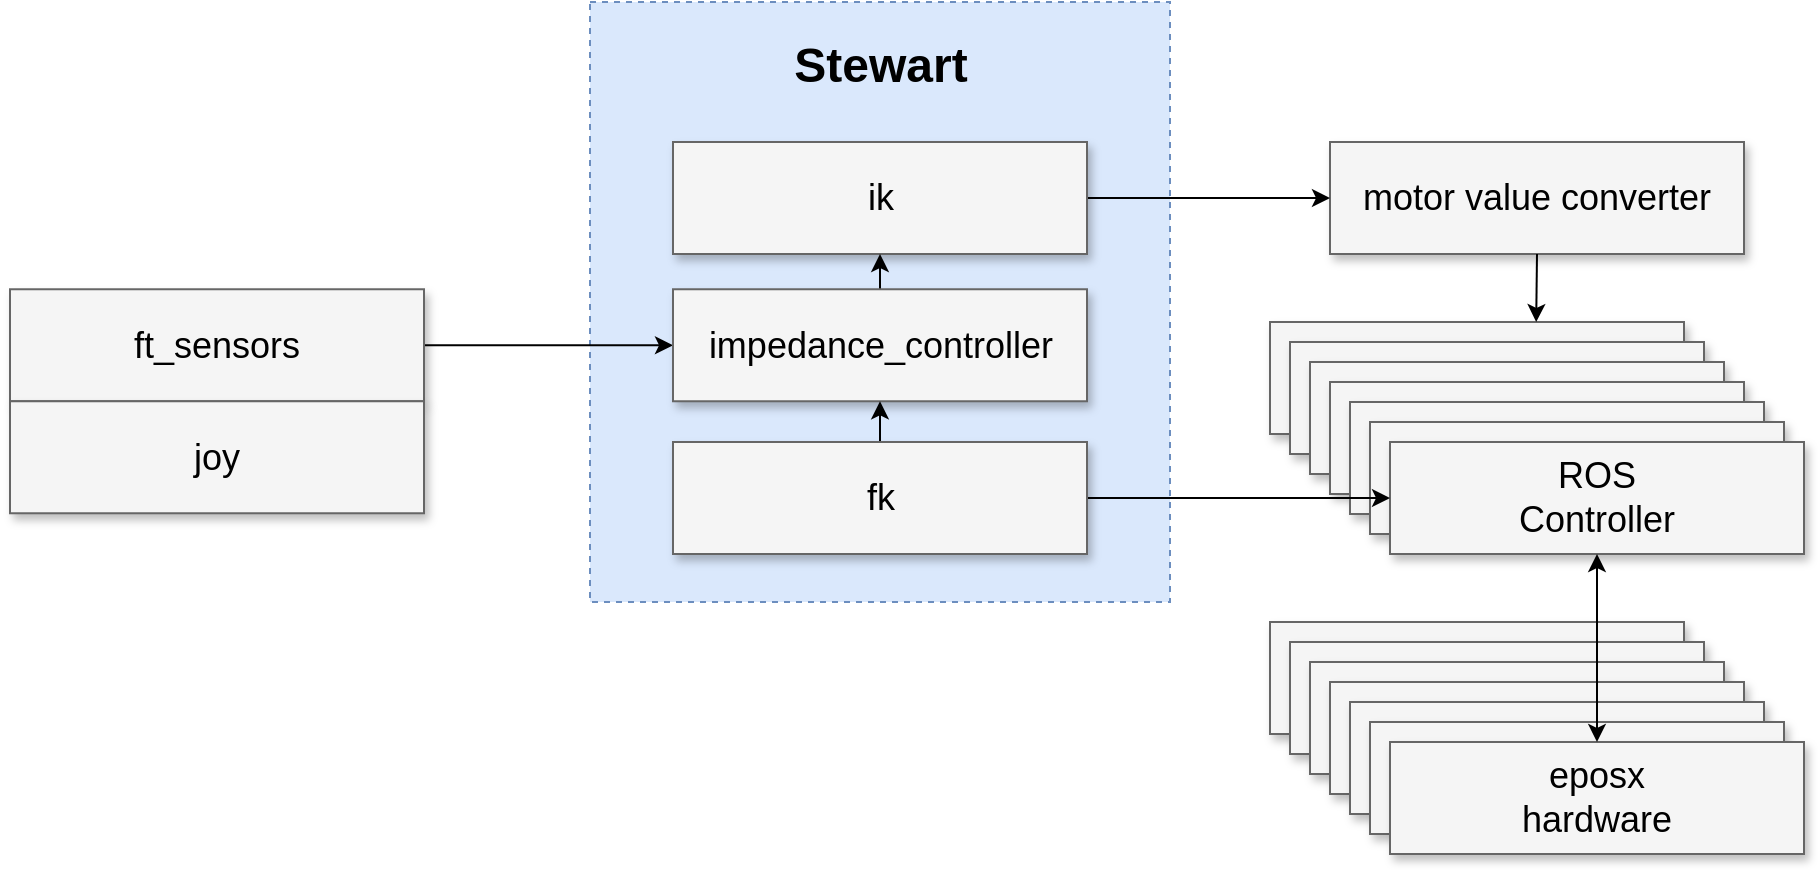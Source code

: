 <mxfile version="20.6.0" type="github">
  <diagram name="Page-1" id="90a13364-a465-7bf4-72fc-28e22215d7a0">
    <mxGraphModel dx="1422" dy="754" grid="1" gridSize="10" guides="1" tooltips="1" connect="1" arrows="1" fold="1" page="1" pageScale="1.5" pageWidth="1169" pageHeight="826" background="none" math="0" shadow="0">
      <root>
        <mxCell id="0" style=";html=1;" />
        <mxCell id="1" style=";html=1;" parent="0" />
        <mxCell id="RNQJXxysi92MJcqBM2zN-3" value="" style="rounded=0;whiteSpace=wrap;html=1;fillColor=#dae8fc;strokeColor=#6c8ebf;dashed=1;" vertex="1" parent="1">
          <mxGeometry x="450" y="410" width="290" height="300" as="geometry" />
        </mxCell>
        <mxCell id="3a17f1ce550125da-8" value="motor value converter" style="whiteSpace=wrap;html=1;shadow=1;fontSize=18;fillColor=#f5f5f5;strokeColor=#666666;" parent="1" vertex="1">
          <mxGeometry x="820" y="480" width="207" height="56" as="geometry" />
        </mxCell>
        <mxCell id="RNQJXxysi92MJcqBM2zN-16" value="" style="group" vertex="1" connectable="0" parent="1">
          <mxGeometry x="790" y="570" width="267" height="116" as="geometry" />
        </mxCell>
        <mxCell id="RNQJXxysi92MJcqBM2zN-8" value="ROS&lt;br&gt;Controller" style="whiteSpace=wrap;html=1;shadow=1;fontSize=18;fillColor=#f5f5f5;strokeColor=#666666;" vertex="1" parent="RNQJXxysi92MJcqBM2zN-16">
          <mxGeometry width="207" height="56" as="geometry" />
        </mxCell>
        <mxCell id="RNQJXxysi92MJcqBM2zN-10" value="ROS&lt;br&gt;Controller" style="whiteSpace=wrap;html=1;shadow=1;fontSize=18;fillColor=#f5f5f5;strokeColor=#666666;" vertex="1" parent="RNQJXxysi92MJcqBM2zN-16">
          <mxGeometry x="10" y="10" width="207" height="56" as="geometry" />
        </mxCell>
        <mxCell id="RNQJXxysi92MJcqBM2zN-11" value="ROS&lt;br&gt;Controller" style="whiteSpace=wrap;html=1;shadow=1;fontSize=18;fillColor=#f5f5f5;strokeColor=#666666;" vertex="1" parent="RNQJXxysi92MJcqBM2zN-16">
          <mxGeometry x="20" y="20" width="207" height="56" as="geometry" />
        </mxCell>
        <mxCell id="RNQJXxysi92MJcqBM2zN-12" value="ROS&lt;br&gt;Controller" style="whiteSpace=wrap;html=1;shadow=1;fontSize=18;fillColor=#f5f5f5;strokeColor=#666666;" vertex="1" parent="RNQJXxysi92MJcqBM2zN-16">
          <mxGeometry x="30" y="30" width="207" height="56" as="geometry" />
        </mxCell>
        <mxCell id="RNQJXxysi92MJcqBM2zN-13" value="ROS&lt;br&gt;Controller" style="whiteSpace=wrap;html=1;shadow=1;fontSize=18;fillColor=#f5f5f5;strokeColor=#666666;" vertex="1" parent="RNQJXxysi92MJcqBM2zN-16">
          <mxGeometry x="40" y="40" width="207" height="56" as="geometry" />
        </mxCell>
        <mxCell id="RNQJXxysi92MJcqBM2zN-14" value="ROS&lt;br&gt;Controller" style="whiteSpace=wrap;html=1;shadow=1;fontSize=18;fillColor=#f5f5f5;strokeColor=#666666;" vertex="1" parent="RNQJXxysi92MJcqBM2zN-16">
          <mxGeometry x="50" y="50" width="207" height="56" as="geometry" />
        </mxCell>
        <mxCell id="RNQJXxysi92MJcqBM2zN-15" value="ROS&lt;br&gt;Controller" style="whiteSpace=wrap;html=1;shadow=1;fontSize=18;fillColor=#f5f5f5;strokeColor=#666666;" vertex="1" parent="RNQJXxysi92MJcqBM2zN-16">
          <mxGeometry x="60" y="60" width="207" height="56" as="geometry" />
        </mxCell>
        <mxCell id="RNQJXxysi92MJcqBM2zN-25" style="edgeStyle=orthogonalEdgeStyle;rounded=0;orthogonalLoop=1;jettySize=auto;html=1;exitX=0.5;exitY=1;exitDx=0;exitDy=0;entryX=0.643;entryY=0;entryDx=0;entryDy=0;entryPerimeter=0;" edge="1" parent="1" source="3a17f1ce550125da-8" target="RNQJXxysi92MJcqBM2zN-8">
          <mxGeometry relative="1" as="geometry" />
        </mxCell>
        <mxCell id="RNQJXxysi92MJcqBM2zN-17" value="" style="group" vertex="1" connectable="0" parent="1">
          <mxGeometry x="790" y="720" width="267" height="116" as="geometry" />
        </mxCell>
        <mxCell id="RNQJXxysi92MJcqBM2zN-18" value="ROS&lt;br&gt;Controller" style="whiteSpace=wrap;html=1;shadow=1;fontSize=18;fillColor=#f5f5f5;strokeColor=#666666;" vertex="1" parent="RNQJXxysi92MJcqBM2zN-17">
          <mxGeometry width="207" height="56" as="geometry" />
        </mxCell>
        <mxCell id="RNQJXxysi92MJcqBM2zN-19" value="ROS&lt;br&gt;Controller" style="whiteSpace=wrap;html=1;shadow=1;fontSize=18;fillColor=#f5f5f5;strokeColor=#666666;" vertex="1" parent="RNQJXxysi92MJcqBM2zN-17">
          <mxGeometry x="10" y="10" width="207" height="56" as="geometry" />
        </mxCell>
        <mxCell id="RNQJXxysi92MJcqBM2zN-20" value="ROS&lt;br&gt;Controller" style="whiteSpace=wrap;html=1;shadow=1;fontSize=18;fillColor=#f5f5f5;strokeColor=#666666;" vertex="1" parent="RNQJXxysi92MJcqBM2zN-17">
          <mxGeometry x="20" y="20" width="207" height="56" as="geometry" />
        </mxCell>
        <mxCell id="RNQJXxysi92MJcqBM2zN-21" value="ROS&lt;br&gt;Controller" style="whiteSpace=wrap;html=1;shadow=1;fontSize=18;fillColor=#f5f5f5;strokeColor=#666666;" vertex="1" parent="RNQJXxysi92MJcqBM2zN-17">
          <mxGeometry x="30" y="30" width="207" height="56" as="geometry" />
        </mxCell>
        <mxCell id="RNQJXxysi92MJcqBM2zN-22" value="ROS&lt;br&gt;Controller" style="whiteSpace=wrap;html=1;shadow=1;fontSize=18;fillColor=#f5f5f5;strokeColor=#666666;" vertex="1" parent="RNQJXxysi92MJcqBM2zN-17">
          <mxGeometry x="40" y="40" width="207" height="56" as="geometry" />
        </mxCell>
        <mxCell id="RNQJXxysi92MJcqBM2zN-23" value="ROS&lt;br&gt;Controller" style="whiteSpace=wrap;html=1;shadow=1;fontSize=18;fillColor=#f5f5f5;strokeColor=#666666;" vertex="1" parent="RNQJXxysi92MJcqBM2zN-17">
          <mxGeometry x="50" y="50" width="207" height="56" as="geometry" />
        </mxCell>
        <mxCell id="RNQJXxysi92MJcqBM2zN-24" value="eposx&lt;br&gt;hardware" style="whiteSpace=wrap;html=1;shadow=1;fontSize=18;fillColor=#f5f5f5;strokeColor=#666666;" vertex="1" parent="RNQJXxysi92MJcqBM2zN-17">
          <mxGeometry x="60" y="60" width="207" height="56" as="geometry" />
        </mxCell>
        <mxCell id="RNQJXxysi92MJcqBM2zN-28" style="edgeStyle=orthogonalEdgeStyle;rounded=0;orthogonalLoop=1;jettySize=auto;html=1;exitX=0.5;exitY=1;exitDx=0;exitDy=0;entryX=0.5;entryY=0;entryDx=0;entryDy=0;startArrow=classic;startFill=1;" edge="1" parent="1" source="RNQJXxysi92MJcqBM2zN-15" target="RNQJXxysi92MJcqBM2zN-24">
          <mxGeometry relative="1" as="geometry" />
        </mxCell>
        <mxCell id="RNQJXxysi92MJcqBM2zN-58" style="edgeStyle=orthogonalEdgeStyle;rounded=0;orthogonalLoop=1;jettySize=auto;html=1;exitX=1;exitY=0.5;exitDx=0;exitDy=0;startArrow=none;startFill=0;endArrow=classic;endFill=1;" edge="1" parent="1" source="RNQJXxysi92MJcqBM2zN-41" target="RNQJXxysi92MJcqBM2zN-46">
          <mxGeometry relative="1" as="geometry" />
        </mxCell>
        <mxCell id="RNQJXxysi92MJcqBM2zN-41" value="ft_sensors" style="whiteSpace=wrap;html=1;shadow=1;fontSize=18;fillColor=#f5f5f5;strokeColor=#666666;" vertex="1" parent="1">
          <mxGeometry x="160" y="553.63" width="207" height="56" as="geometry" />
        </mxCell>
        <mxCell id="RNQJXxysi92MJcqBM2zN-4" value="&lt;h1&gt;Stewart&lt;/h1&gt;" style="text;html=1;strokeColor=none;fillColor=none;align=center;verticalAlign=middle;whiteSpace=wrap;rounded=0;dashed=1;" vertex="1" parent="1">
          <mxGeometry x="542.5" y="423.75" width="105" height="35.625" as="geometry" />
        </mxCell>
        <mxCell id="RNQJXxysi92MJcqBM2zN-52" style="edgeStyle=orthogonalEdgeStyle;rounded=0;orthogonalLoop=1;jettySize=auto;html=1;exitX=1;exitY=0.5;exitDx=0;exitDy=0;entryX=0;entryY=0.5;entryDx=0;entryDy=0;startArrow=none;startFill=0;endArrow=classic;endFill=1;" edge="1" parent="1" source="RNQJXxysi92MJcqBM2zN-45" target="3a17f1ce550125da-8">
          <mxGeometry relative="1" as="geometry" />
        </mxCell>
        <mxCell id="RNQJXxysi92MJcqBM2zN-45" value="ik" style="whiteSpace=wrap;html=1;shadow=1;fontSize=18;fillColor=#f5f5f5;strokeColor=#666666;" vertex="1" parent="1">
          <mxGeometry x="491.5" y="480" width="207" height="56" as="geometry" />
        </mxCell>
        <mxCell id="RNQJXxysi92MJcqBM2zN-60" style="edgeStyle=orthogonalEdgeStyle;rounded=0;orthogonalLoop=1;jettySize=auto;html=1;exitX=0.5;exitY=0;exitDx=0;exitDy=0;entryX=0.5;entryY=1;entryDx=0;entryDy=0;startArrow=none;startFill=0;endArrow=classic;endFill=1;" edge="1" parent="1" source="RNQJXxysi92MJcqBM2zN-46" target="RNQJXxysi92MJcqBM2zN-45">
          <mxGeometry relative="1" as="geometry" />
        </mxCell>
        <mxCell id="RNQJXxysi92MJcqBM2zN-46" value="impedance_controller" style="whiteSpace=wrap;html=1;shadow=1;fontSize=18;fillColor=#f5f5f5;strokeColor=#666666;" vertex="1" parent="1">
          <mxGeometry x="491.5" y="553.63" width="207" height="56" as="geometry" />
        </mxCell>
        <mxCell id="RNQJXxysi92MJcqBM2zN-59" style="edgeStyle=orthogonalEdgeStyle;rounded=0;orthogonalLoop=1;jettySize=auto;html=1;exitX=0.5;exitY=0;exitDx=0;exitDy=0;entryX=0.5;entryY=1;entryDx=0;entryDy=0;startArrow=none;startFill=0;endArrow=classic;endFill=1;" edge="1" parent="1" source="RNQJXxysi92MJcqBM2zN-47" target="RNQJXxysi92MJcqBM2zN-46">
          <mxGeometry relative="1" as="geometry" />
        </mxCell>
        <mxCell id="RNQJXxysi92MJcqBM2zN-61" style="edgeStyle=orthogonalEdgeStyle;rounded=0;orthogonalLoop=1;jettySize=auto;html=1;exitX=1;exitY=0.5;exitDx=0;exitDy=0;entryX=0;entryY=0.5;entryDx=0;entryDy=0;startArrow=none;startFill=0;endArrow=classic;endFill=1;" edge="1" parent="1" source="RNQJXxysi92MJcqBM2zN-47" target="RNQJXxysi92MJcqBM2zN-15">
          <mxGeometry relative="1" as="geometry" />
        </mxCell>
        <mxCell id="RNQJXxysi92MJcqBM2zN-47" value="fk" style="whiteSpace=wrap;html=1;shadow=1;fontSize=18;fillColor=#f5f5f5;strokeColor=#666666;" vertex="1" parent="1">
          <mxGeometry x="491.5" y="630" width="207" height="56" as="geometry" />
        </mxCell>
        <mxCell id="RNQJXxysi92MJcqBM2zN-56" value="joy" style="whiteSpace=wrap;html=1;shadow=1;fontSize=18;fillColor=#f5f5f5;strokeColor=#666666;" vertex="1" parent="1">
          <mxGeometry x="160" y="609.63" width="207" height="56" as="geometry" />
        </mxCell>
      </root>
    </mxGraphModel>
  </diagram>
</mxfile>
